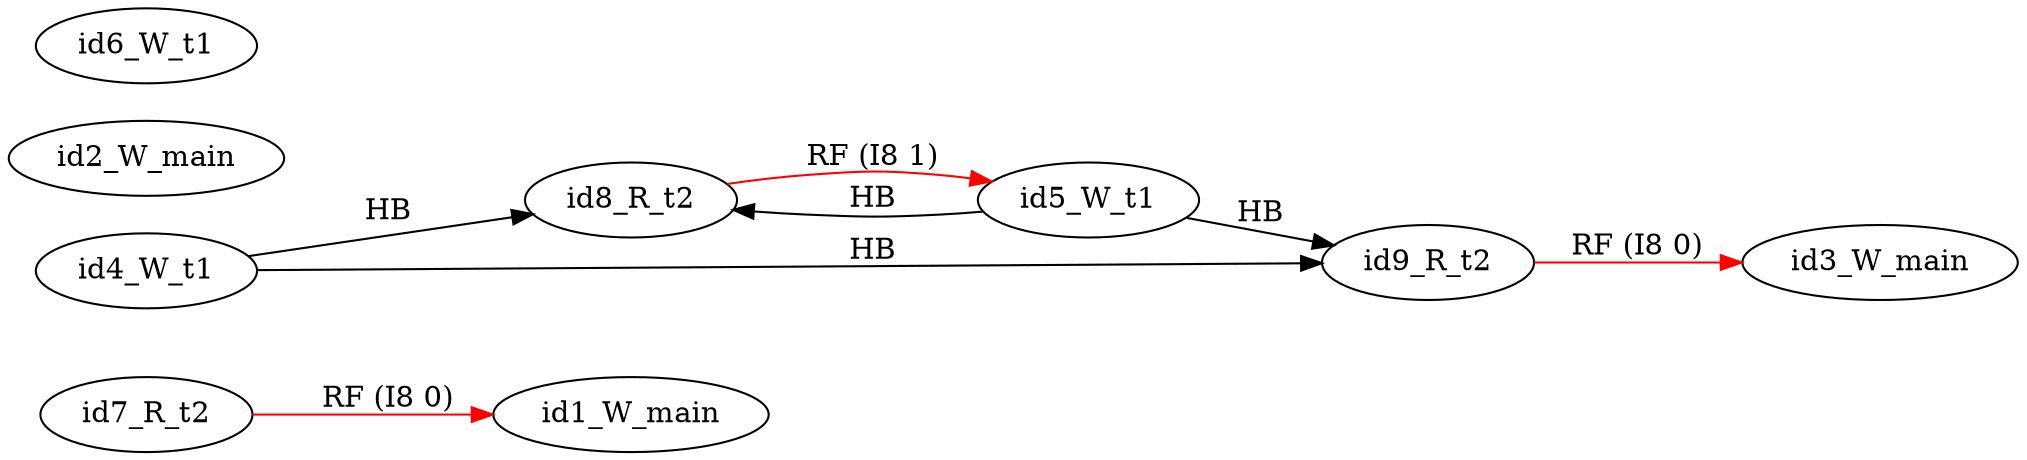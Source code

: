 digraph memory_model {
rankdir=LR;
splines=true; esep=0.5;
id7_R_t2 -> id1_W_main [label = "RF (I8 0)", color="red"];
id8_R_t2 -> id5_W_t1 [label = "RF (I8 1)", color="red"];
id9_R_t2 -> id3_W_main [label = "RF (I8 0)", color="red"];
id4_W_t1 -> id8_R_t2 [label = "HB", color="black"];
id4_W_t1 -> id9_R_t2 [label = "HB", color="black"];
id5_W_t1 -> id8_R_t2 [label = "HB", color="black"];
id5_W_t1 -> id9_R_t2 [label = "HB", color="black"];
id1_W_main [pos="2.5,6!"]
id2_W_main [pos="2.5,4!"]
id3_W_main [pos="2.5,2!"]
id4_W_t1 [pos="0,0!"]
id5_W_t1 [pos="0,-2!"]
id6_W_t1 [pos="0,-4!"]
id7_R_t2 [pos="5,0!"]
id8_R_t2 [pos="5,-2!"]
id9_R_t2 [pos="5,-4!"]
}